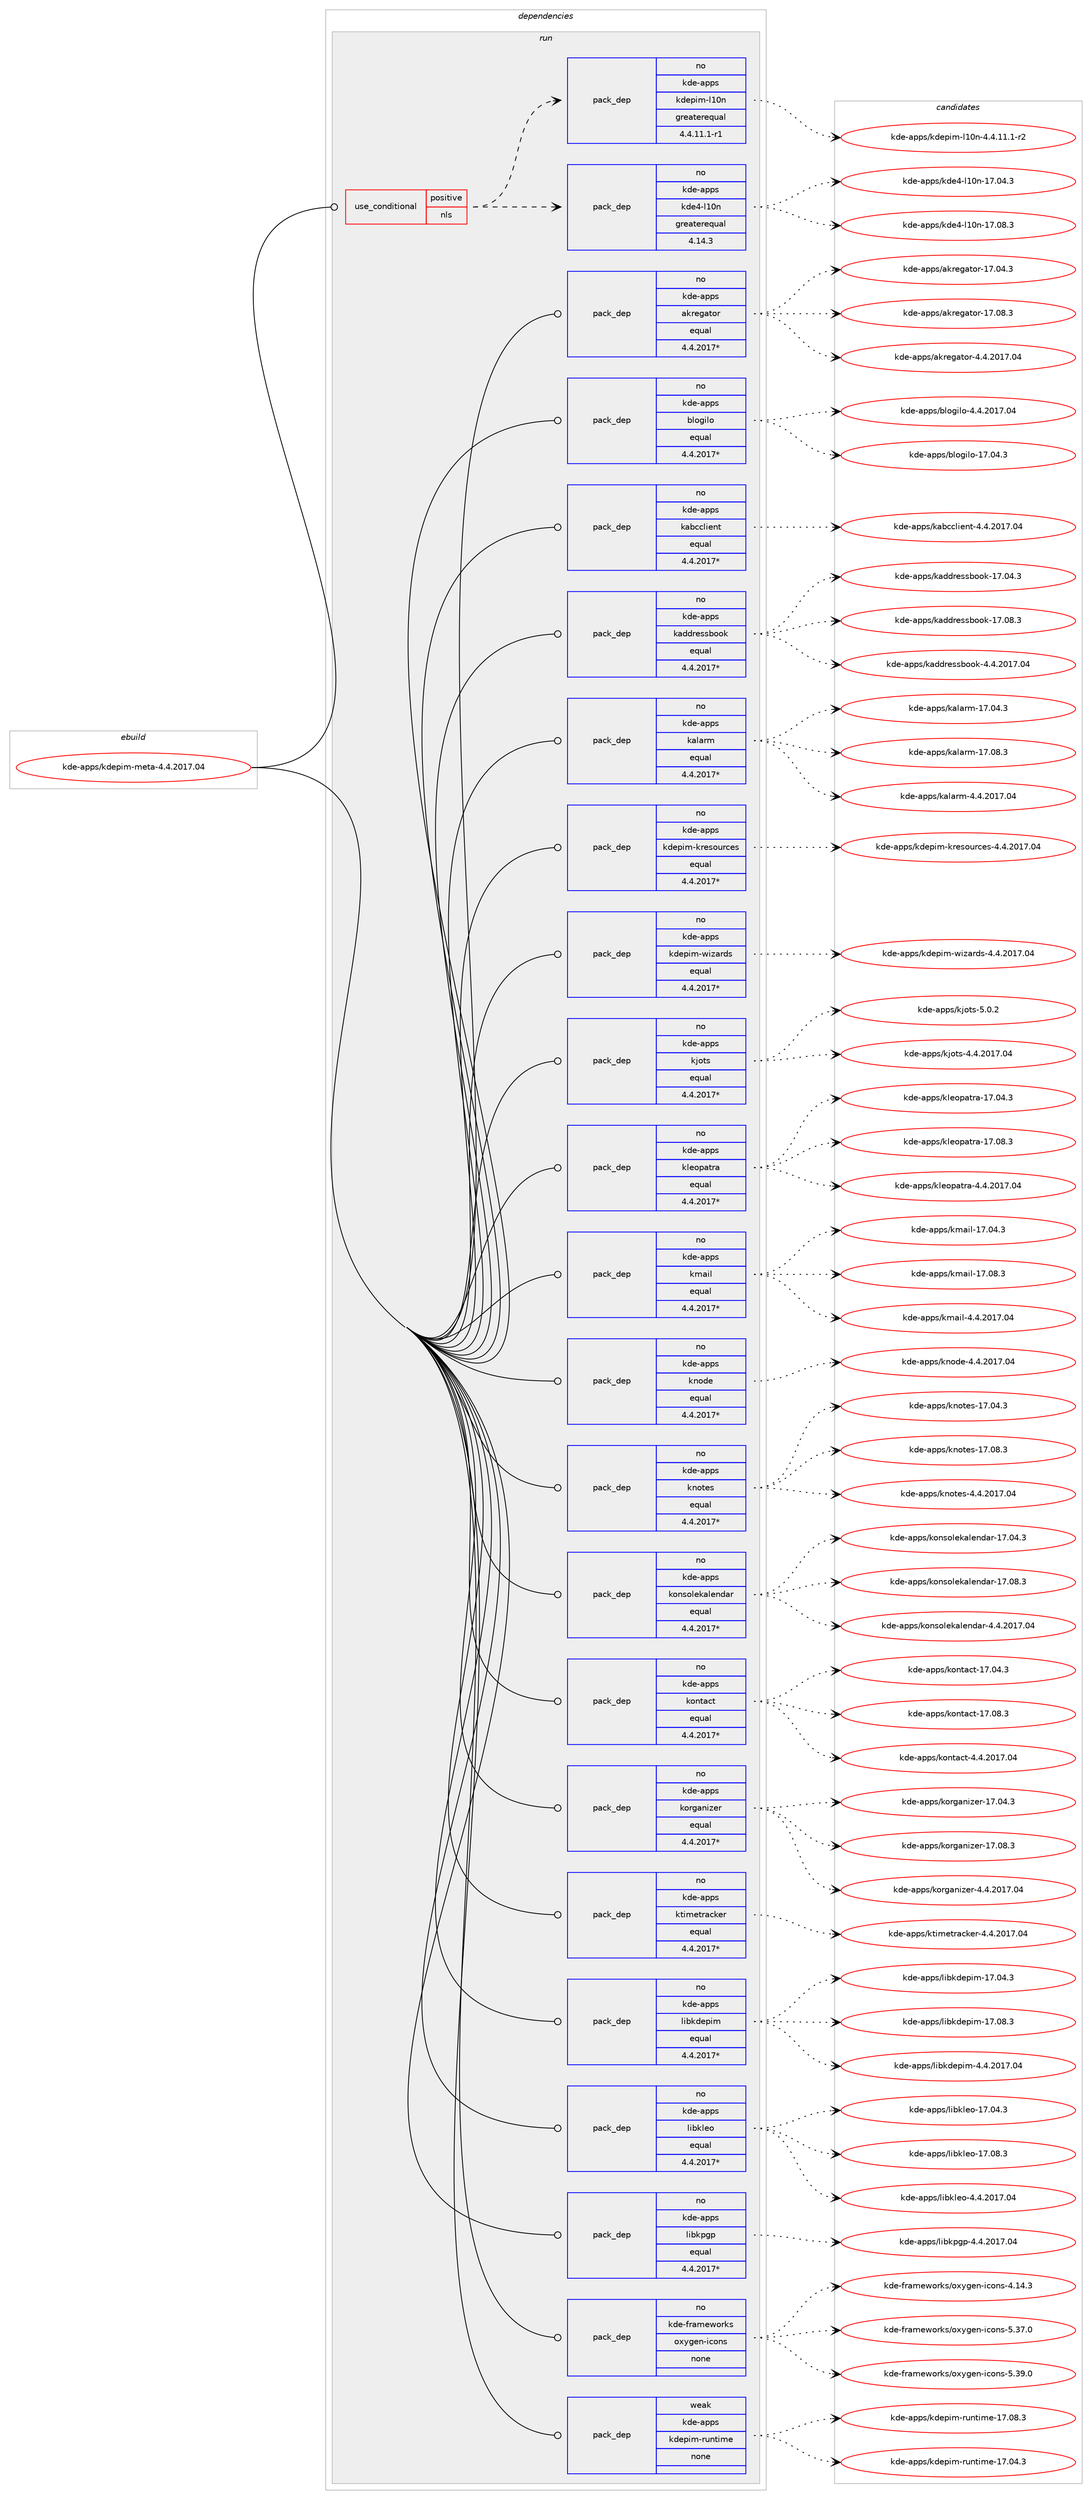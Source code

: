 digraph prolog {

# *************
# Graph options
# *************

newrank=true;
concentrate=true;
compound=true;
graph [rankdir=LR,fontname=Helvetica,fontsize=10,ranksep=1.5];#, ranksep=2.5, nodesep=0.2];
edge  [arrowhead=vee];
node  [fontname=Helvetica,fontsize=10];

# **********
# The ebuild
# **********

subgraph cluster_leftcol {
color=gray;
rank=same;
label=<<i>ebuild</i>>;
id [label="kde-apps/kdepim-meta-4.4.2017.04", color=red, width=4, href="../kde-apps/kdepim-meta-4.4.2017.04.svg"];
}

# ****************
# The dependencies
# ****************

subgraph cluster_midcol {
color=gray;
label=<<i>dependencies</i>>;
subgraph cluster_compile {
fillcolor="#eeeeee";
style=filled;
label=<<i>compile</i>>;
}
subgraph cluster_compileandrun {
fillcolor="#eeeeee";
style=filled;
label=<<i>compile and run</i>>;
}
subgraph cluster_run {
fillcolor="#eeeeee";
style=filled;
label=<<i>run</i>>;
subgraph cond82706 {
dependency318927 [label=<<TABLE BORDER="0" CELLBORDER="1" CELLSPACING="0" CELLPADDING="4"><TR><TD ROWSPAN="3" CELLPADDING="10">use_conditional</TD></TR><TR><TD>positive</TD></TR><TR><TD>nls</TD></TR></TABLE>>, shape=none, color=red];
subgraph pack231227 {
dependency318928 [label=<<TABLE BORDER="0" CELLBORDER="1" CELLSPACING="0" CELLPADDING="4" WIDTH="220"><TR><TD ROWSPAN="6" CELLPADDING="30">pack_dep</TD></TR><TR><TD WIDTH="110">no</TD></TR><TR><TD>kde-apps</TD></TR><TR><TD>kde4-l10n</TD></TR><TR><TD>greaterequal</TD></TR><TR><TD>4.14.3</TD></TR></TABLE>>, shape=none, color=blue];
}
dependency318927:e -> dependency318928:w [weight=20,style="dashed",arrowhead="vee"];
subgraph pack231228 {
dependency318929 [label=<<TABLE BORDER="0" CELLBORDER="1" CELLSPACING="0" CELLPADDING="4" WIDTH="220"><TR><TD ROWSPAN="6" CELLPADDING="30">pack_dep</TD></TR><TR><TD WIDTH="110">no</TD></TR><TR><TD>kde-apps</TD></TR><TR><TD>kdepim-l10n</TD></TR><TR><TD>greaterequal</TD></TR><TR><TD>4.4.11.1-r1</TD></TR></TABLE>>, shape=none, color=blue];
}
dependency318927:e -> dependency318929:w [weight=20,style="dashed",arrowhead="vee"];
}
id:e -> dependency318927:w [weight=20,style="solid",arrowhead="odot"];
subgraph pack231229 {
dependency318930 [label=<<TABLE BORDER="0" CELLBORDER="1" CELLSPACING="0" CELLPADDING="4" WIDTH="220"><TR><TD ROWSPAN="6" CELLPADDING="30">pack_dep</TD></TR><TR><TD WIDTH="110">no</TD></TR><TR><TD>kde-apps</TD></TR><TR><TD>akregator</TD></TR><TR><TD>equal</TD></TR><TR><TD>4.4.2017*</TD></TR></TABLE>>, shape=none, color=blue];
}
id:e -> dependency318930:w [weight=20,style="solid",arrowhead="odot"];
subgraph pack231230 {
dependency318931 [label=<<TABLE BORDER="0" CELLBORDER="1" CELLSPACING="0" CELLPADDING="4" WIDTH="220"><TR><TD ROWSPAN="6" CELLPADDING="30">pack_dep</TD></TR><TR><TD WIDTH="110">no</TD></TR><TR><TD>kde-apps</TD></TR><TR><TD>blogilo</TD></TR><TR><TD>equal</TD></TR><TR><TD>4.4.2017*</TD></TR></TABLE>>, shape=none, color=blue];
}
id:e -> dependency318931:w [weight=20,style="solid",arrowhead="odot"];
subgraph pack231231 {
dependency318932 [label=<<TABLE BORDER="0" CELLBORDER="1" CELLSPACING="0" CELLPADDING="4" WIDTH="220"><TR><TD ROWSPAN="6" CELLPADDING="30">pack_dep</TD></TR><TR><TD WIDTH="110">no</TD></TR><TR><TD>kde-apps</TD></TR><TR><TD>kabcclient</TD></TR><TR><TD>equal</TD></TR><TR><TD>4.4.2017*</TD></TR></TABLE>>, shape=none, color=blue];
}
id:e -> dependency318932:w [weight=20,style="solid",arrowhead="odot"];
subgraph pack231232 {
dependency318933 [label=<<TABLE BORDER="0" CELLBORDER="1" CELLSPACING="0" CELLPADDING="4" WIDTH="220"><TR><TD ROWSPAN="6" CELLPADDING="30">pack_dep</TD></TR><TR><TD WIDTH="110">no</TD></TR><TR><TD>kde-apps</TD></TR><TR><TD>kaddressbook</TD></TR><TR><TD>equal</TD></TR><TR><TD>4.4.2017*</TD></TR></TABLE>>, shape=none, color=blue];
}
id:e -> dependency318933:w [weight=20,style="solid",arrowhead="odot"];
subgraph pack231233 {
dependency318934 [label=<<TABLE BORDER="0" CELLBORDER="1" CELLSPACING="0" CELLPADDING="4" WIDTH="220"><TR><TD ROWSPAN="6" CELLPADDING="30">pack_dep</TD></TR><TR><TD WIDTH="110">no</TD></TR><TR><TD>kde-apps</TD></TR><TR><TD>kalarm</TD></TR><TR><TD>equal</TD></TR><TR><TD>4.4.2017*</TD></TR></TABLE>>, shape=none, color=blue];
}
id:e -> dependency318934:w [weight=20,style="solid",arrowhead="odot"];
subgraph pack231234 {
dependency318935 [label=<<TABLE BORDER="0" CELLBORDER="1" CELLSPACING="0" CELLPADDING="4" WIDTH="220"><TR><TD ROWSPAN="6" CELLPADDING="30">pack_dep</TD></TR><TR><TD WIDTH="110">no</TD></TR><TR><TD>kde-apps</TD></TR><TR><TD>kdepim-kresources</TD></TR><TR><TD>equal</TD></TR><TR><TD>4.4.2017*</TD></TR></TABLE>>, shape=none, color=blue];
}
id:e -> dependency318935:w [weight=20,style="solid",arrowhead="odot"];
subgraph pack231235 {
dependency318936 [label=<<TABLE BORDER="0" CELLBORDER="1" CELLSPACING="0" CELLPADDING="4" WIDTH="220"><TR><TD ROWSPAN="6" CELLPADDING="30">pack_dep</TD></TR><TR><TD WIDTH="110">no</TD></TR><TR><TD>kde-apps</TD></TR><TR><TD>kdepim-wizards</TD></TR><TR><TD>equal</TD></TR><TR><TD>4.4.2017*</TD></TR></TABLE>>, shape=none, color=blue];
}
id:e -> dependency318936:w [weight=20,style="solid",arrowhead="odot"];
subgraph pack231236 {
dependency318937 [label=<<TABLE BORDER="0" CELLBORDER="1" CELLSPACING="0" CELLPADDING="4" WIDTH="220"><TR><TD ROWSPAN="6" CELLPADDING="30">pack_dep</TD></TR><TR><TD WIDTH="110">no</TD></TR><TR><TD>kde-apps</TD></TR><TR><TD>kjots</TD></TR><TR><TD>equal</TD></TR><TR><TD>4.4.2017*</TD></TR></TABLE>>, shape=none, color=blue];
}
id:e -> dependency318937:w [weight=20,style="solid",arrowhead="odot"];
subgraph pack231237 {
dependency318938 [label=<<TABLE BORDER="0" CELLBORDER="1" CELLSPACING="0" CELLPADDING="4" WIDTH="220"><TR><TD ROWSPAN="6" CELLPADDING="30">pack_dep</TD></TR><TR><TD WIDTH="110">no</TD></TR><TR><TD>kde-apps</TD></TR><TR><TD>kleopatra</TD></TR><TR><TD>equal</TD></TR><TR><TD>4.4.2017*</TD></TR></TABLE>>, shape=none, color=blue];
}
id:e -> dependency318938:w [weight=20,style="solid",arrowhead="odot"];
subgraph pack231238 {
dependency318939 [label=<<TABLE BORDER="0" CELLBORDER="1" CELLSPACING="0" CELLPADDING="4" WIDTH="220"><TR><TD ROWSPAN="6" CELLPADDING="30">pack_dep</TD></TR><TR><TD WIDTH="110">no</TD></TR><TR><TD>kde-apps</TD></TR><TR><TD>kmail</TD></TR><TR><TD>equal</TD></TR><TR><TD>4.4.2017*</TD></TR></TABLE>>, shape=none, color=blue];
}
id:e -> dependency318939:w [weight=20,style="solid",arrowhead="odot"];
subgraph pack231239 {
dependency318940 [label=<<TABLE BORDER="0" CELLBORDER="1" CELLSPACING="0" CELLPADDING="4" WIDTH="220"><TR><TD ROWSPAN="6" CELLPADDING="30">pack_dep</TD></TR><TR><TD WIDTH="110">no</TD></TR><TR><TD>kde-apps</TD></TR><TR><TD>knode</TD></TR><TR><TD>equal</TD></TR><TR><TD>4.4.2017*</TD></TR></TABLE>>, shape=none, color=blue];
}
id:e -> dependency318940:w [weight=20,style="solid",arrowhead="odot"];
subgraph pack231240 {
dependency318941 [label=<<TABLE BORDER="0" CELLBORDER="1" CELLSPACING="0" CELLPADDING="4" WIDTH="220"><TR><TD ROWSPAN="6" CELLPADDING="30">pack_dep</TD></TR><TR><TD WIDTH="110">no</TD></TR><TR><TD>kde-apps</TD></TR><TR><TD>knotes</TD></TR><TR><TD>equal</TD></TR><TR><TD>4.4.2017*</TD></TR></TABLE>>, shape=none, color=blue];
}
id:e -> dependency318941:w [weight=20,style="solid",arrowhead="odot"];
subgraph pack231241 {
dependency318942 [label=<<TABLE BORDER="0" CELLBORDER="1" CELLSPACING="0" CELLPADDING="4" WIDTH="220"><TR><TD ROWSPAN="6" CELLPADDING="30">pack_dep</TD></TR><TR><TD WIDTH="110">no</TD></TR><TR><TD>kde-apps</TD></TR><TR><TD>konsolekalendar</TD></TR><TR><TD>equal</TD></TR><TR><TD>4.4.2017*</TD></TR></TABLE>>, shape=none, color=blue];
}
id:e -> dependency318942:w [weight=20,style="solid",arrowhead="odot"];
subgraph pack231242 {
dependency318943 [label=<<TABLE BORDER="0" CELLBORDER="1" CELLSPACING="0" CELLPADDING="4" WIDTH="220"><TR><TD ROWSPAN="6" CELLPADDING="30">pack_dep</TD></TR><TR><TD WIDTH="110">no</TD></TR><TR><TD>kde-apps</TD></TR><TR><TD>kontact</TD></TR><TR><TD>equal</TD></TR><TR><TD>4.4.2017*</TD></TR></TABLE>>, shape=none, color=blue];
}
id:e -> dependency318943:w [weight=20,style="solid",arrowhead="odot"];
subgraph pack231243 {
dependency318944 [label=<<TABLE BORDER="0" CELLBORDER="1" CELLSPACING="0" CELLPADDING="4" WIDTH="220"><TR><TD ROWSPAN="6" CELLPADDING="30">pack_dep</TD></TR><TR><TD WIDTH="110">no</TD></TR><TR><TD>kde-apps</TD></TR><TR><TD>korganizer</TD></TR><TR><TD>equal</TD></TR><TR><TD>4.4.2017*</TD></TR></TABLE>>, shape=none, color=blue];
}
id:e -> dependency318944:w [weight=20,style="solid",arrowhead="odot"];
subgraph pack231244 {
dependency318945 [label=<<TABLE BORDER="0" CELLBORDER="1" CELLSPACING="0" CELLPADDING="4" WIDTH="220"><TR><TD ROWSPAN="6" CELLPADDING="30">pack_dep</TD></TR><TR><TD WIDTH="110">no</TD></TR><TR><TD>kde-apps</TD></TR><TR><TD>ktimetracker</TD></TR><TR><TD>equal</TD></TR><TR><TD>4.4.2017*</TD></TR></TABLE>>, shape=none, color=blue];
}
id:e -> dependency318945:w [weight=20,style="solid",arrowhead="odot"];
subgraph pack231245 {
dependency318946 [label=<<TABLE BORDER="0" CELLBORDER="1" CELLSPACING="0" CELLPADDING="4" WIDTH="220"><TR><TD ROWSPAN="6" CELLPADDING="30">pack_dep</TD></TR><TR><TD WIDTH="110">no</TD></TR><TR><TD>kde-apps</TD></TR><TR><TD>libkdepim</TD></TR><TR><TD>equal</TD></TR><TR><TD>4.4.2017*</TD></TR></TABLE>>, shape=none, color=blue];
}
id:e -> dependency318946:w [weight=20,style="solid",arrowhead="odot"];
subgraph pack231246 {
dependency318947 [label=<<TABLE BORDER="0" CELLBORDER="1" CELLSPACING="0" CELLPADDING="4" WIDTH="220"><TR><TD ROWSPAN="6" CELLPADDING="30">pack_dep</TD></TR><TR><TD WIDTH="110">no</TD></TR><TR><TD>kde-apps</TD></TR><TR><TD>libkleo</TD></TR><TR><TD>equal</TD></TR><TR><TD>4.4.2017*</TD></TR></TABLE>>, shape=none, color=blue];
}
id:e -> dependency318947:w [weight=20,style="solid",arrowhead="odot"];
subgraph pack231247 {
dependency318948 [label=<<TABLE BORDER="0" CELLBORDER="1" CELLSPACING="0" CELLPADDING="4" WIDTH="220"><TR><TD ROWSPAN="6" CELLPADDING="30">pack_dep</TD></TR><TR><TD WIDTH="110">no</TD></TR><TR><TD>kde-apps</TD></TR><TR><TD>libkpgp</TD></TR><TR><TD>equal</TD></TR><TR><TD>4.4.2017*</TD></TR></TABLE>>, shape=none, color=blue];
}
id:e -> dependency318948:w [weight=20,style="solid",arrowhead="odot"];
subgraph pack231248 {
dependency318949 [label=<<TABLE BORDER="0" CELLBORDER="1" CELLSPACING="0" CELLPADDING="4" WIDTH="220"><TR><TD ROWSPAN="6" CELLPADDING="30">pack_dep</TD></TR><TR><TD WIDTH="110">no</TD></TR><TR><TD>kde-frameworks</TD></TR><TR><TD>oxygen-icons</TD></TR><TR><TD>none</TD></TR><TR><TD></TD></TR></TABLE>>, shape=none, color=blue];
}
id:e -> dependency318949:w [weight=20,style="solid",arrowhead="odot"];
subgraph pack231249 {
dependency318950 [label=<<TABLE BORDER="0" CELLBORDER="1" CELLSPACING="0" CELLPADDING="4" WIDTH="220"><TR><TD ROWSPAN="6" CELLPADDING="30">pack_dep</TD></TR><TR><TD WIDTH="110">weak</TD></TR><TR><TD>kde-apps</TD></TR><TR><TD>kdepim-runtime</TD></TR><TR><TD>none</TD></TR><TR><TD></TD></TR></TABLE>>, shape=none, color=blue];
}
id:e -> dependency318950:w [weight=20,style="solid",arrowhead="odot"];
}
}

# **************
# The candidates
# **************

subgraph cluster_choices {
rank=same;
color=gray;
label=<<i>candidates</i>>;

subgraph choice231227 {
color=black;
nodesep=1;
choice107100101459711211211547107100101524510849481104549554648524651 [label="kde-apps/kde4-l10n-17.04.3", color=red, width=4,href="../kde-apps/kde4-l10n-17.04.3.svg"];
choice107100101459711211211547107100101524510849481104549554648564651 [label="kde-apps/kde4-l10n-17.08.3", color=red, width=4,href="../kde-apps/kde4-l10n-17.08.3.svg"];
dependency318928:e -> choice107100101459711211211547107100101524510849481104549554648524651:w [style=dotted,weight="100"];
dependency318928:e -> choice107100101459711211211547107100101524510849481104549554648564651:w [style=dotted,weight="100"];
}
subgraph choice231228 {
color=black;
nodesep=1;
choice1071001014597112112115471071001011121051094510849481104552465246494946494511450 [label="kde-apps/kdepim-l10n-4.4.11.1-r2", color=red, width=4,href="../kde-apps/kdepim-l10n-4.4.11.1-r2.svg"];
dependency318929:e -> choice1071001014597112112115471071001011121051094510849481104552465246494946494511450:w [style=dotted,weight="100"];
}
subgraph choice231229 {
color=black;
nodesep=1;
choice10710010145971121121154797107114101103971161111144549554648524651 [label="kde-apps/akregator-17.04.3", color=red, width=4,href="../kde-apps/akregator-17.04.3.svg"];
choice10710010145971121121154797107114101103971161111144549554648564651 [label="kde-apps/akregator-17.08.3", color=red, width=4,href="../kde-apps/akregator-17.08.3.svg"];
choice1071001014597112112115479710711410110397116111114455246524650484955464852 [label="kde-apps/akregator-4.4.2017.04", color=red, width=4,href="../kde-apps/akregator-4.4.2017.04.svg"];
dependency318930:e -> choice10710010145971121121154797107114101103971161111144549554648524651:w [style=dotted,weight="100"];
dependency318930:e -> choice10710010145971121121154797107114101103971161111144549554648564651:w [style=dotted,weight="100"];
dependency318930:e -> choice1071001014597112112115479710711410110397116111114455246524650484955464852:w [style=dotted,weight="100"];
}
subgraph choice231230 {
color=black;
nodesep=1;
choice107100101459711211211547981081111031051081114549554648524651 [label="kde-apps/blogilo-17.04.3", color=red, width=4,href="../kde-apps/blogilo-17.04.3.svg"];
choice10710010145971121121154798108111103105108111455246524650484955464852 [label="kde-apps/blogilo-4.4.2017.04", color=red, width=4,href="../kde-apps/blogilo-4.4.2017.04.svg"];
dependency318931:e -> choice107100101459711211211547981081111031051081114549554648524651:w [style=dotted,weight="100"];
dependency318931:e -> choice10710010145971121121154798108111103105108111455246524650484955464852:w [style=dotted,weight="100"];
}
subgraph choice231231 {
color=black;
nodesep=1;
choice10710010145971121121154710797989999108105101110116455246524650484955464852 [label="kde-apps/kabcclient-4.4.2017.04", color=red, width=4,href="../kde-apps/kabcclient-4.4.2017.04.svg"];
dependency318932:e -> choice10710010145971121121154710797989999108105101110116455246524650484955464852:w [style=dotted,weight="100"];
}
subgraph choice231232 {
color=black;
nodesep=1;
choice10710010145971121121154710797100100114101115115981111111074549554648524651 [label="kde-apps/kaddressbook-17.04.3", color=red, width=4,href="../kde-apps/kaddressbook-17.04.3.svg"];
choice10710010145971121121154710797100100114101115115981111111074549554648564651 [label="kde-apps/kaddressbook-17.08.3", color=red, width=4,href="../kde-apps/kaddressbook-17.08.3.svg"];
choice1071001014597112112115471079710010011410111511598111111107455246524650484955464852 [label="kde-apps/kaddressbook-4.4.2017.04", color=red, width=4,href="../kde-apps/kaddressbook-4.4.2017.04.svg"];
dependency318933:e -> choice10710010145971121121154710797100100114101115115981111111074549554648524651:w [style=dotted,weight="100"];
dependency318933:e -> choice10710010145971121121154710797100100114101115115981111111074549554648564651:w [style=dotted,weight="100"];
dependency318933:e -> choice1071001014597112112115471079710010011410111511598111111107455246524650484955464852:w [style=dotted,weight="100"];
}
subgraph choice231233 {
color=black;
nodesep=1;
choice10710010145971121121154710797108971141094549554648524651 [label="kde-apps/kalarm-17.04.3", color=red, width=4,href="../kde-apps/kalarm-17.04.3.svg"];
choice10710010145971121121154710797108971141094549554648564651 [label="kde-apps/kalarm-17.08.3", color=red, width=4,href="../kde-apps/kalarm-17.08.3.svg"];
choice1071001014597112112115471079710897114109455246524650484955464852 [label="kde-apps/kalarm-4.4.2017.04", color=red, width=4,href="../kde-apps/kalarm-4.4.2017.04.svg"];
dependency318934:e -> choice10710010145971121121154710797108971141094549554648524651:w [style=dotted,weight="100"];
dependency318934:e -> choice10710010145971121121154710797108971141094549554648564651:w [style=dotted,weight="100"];
dependency318934:e -> choice1071001014597112112115471079710897114109455246524650484955464852:w [style=dotted,weight="100"];
}
subgraph choice231234 {
color=black;
nodesep=1;
choice1071001014597112112115471071001011121051094510711410111511111711499101115455246524650484955464852 [label="kde-apps/kdepim-kresources-4.4.2017.04", color=red, width=4,href="../kde-apps/kdepim-kresources-4.4.2017.04.svg"];
dependency318935:e -> choice1071001014597112112115471071001011121051094510711410111511111711499101115455246524650484955464852:w [style=dotted,weight="100"];
}
subgraph choice231235 {
color=black;
nodesep=1;
choice1071001014597112112115471071001011121051094511910512297114100115455246524650484955464852 [label="kde-apps/kdepim-wizards-4.4.2017.04", color=red, width=4,href="../kde-apps/kdepim-wizards-4.4.2017.04.svg"];
dependency318936:e -> choice1071001014597112112115471071001011121051094511910512297114100115455246524650484955464852:w [style=dotted,weight="100"];
}
subgraph choice231236 {
color=black;
nodesep=1;
choice107100101459711211211547107106111116115455246524650484955464852 [label="kde-apps/kjots-4.4.2017.04", color=red, width=4,href="../kde-apps/kjots-4.4.2017.04.svg"];
choice107100101459711211211547107106111116115455346484650 [label="kde-apps/kjots-5.0.2", color=red, width=4,href="../kde-apps/kjots-5.0.2.svg"];
dependency318937:e -> choice107100101459711211211547107106111116115455246524650484955464852:w [style=dotted,weight="100"];
dependency318937:e -> choice107100101459711211211547107106111116115455346484650:w [style=dotted,weight="100"];
}
subgraph choice231237 {
color=black;
nodesep=1;
choice10710010145971121121154710710810111111297116114974549554648524651 [label="kde-apps/kleopatra-17.04.3", color=red, width=4,href="../kde-apps/kleopatra-17.04.3.svg"];
choice10710010145971121121154710710810111111297116114974549554648564651 [label="kde-apps/kleopatra-17.08.3", color=red, width=4,href="../kde-apps/kleopatra-17.08.3.svg"];
choice1071001014597112112115471071081011111129711611497455246524650484955464852 [label="kde-apps/kleopatra-4.4.2017.04", color=red, width=4,href="../kde-apps/kleopatra-4.4.2017.04.svg"];
dependency318938:e -> choice10710010145971121121154710710810111111297116114974549554648524651:w [style=dotted,weight="100"];
dependency318938:e -> choice10710010145971121121154710710810111111297116114974549554648564651:w [style=dotted,weight="100"];
dependency318938:e -> choice1071001014597112112115471071081011111129711611497455246524650484955464852:w [style=dotted,weight="100"];
}
subgraph choice231238 {
color=black;
nodesep=1;
choice107100101459711211211547107109971051084549554648524651 [label="kde-apps/kmail-17.04.3", color=red, width=4,href="../kde-apps/kmail-17.04.3.svg"];
choice107100101459711211211547107109971051084549554648564651 [label="kde-apps/kmail-17.08.3", color=red, width=4,href="../kde-apps/kmail-17.08.3.svg"];
choice10710010145971121121154710710997105108455246524650484955464852 [label="kde-apps/kmail-4.4.2017.04", color=red, width=4,href="../kde-apps/kmail-4.4.2017.04.svg"];
dependency318939:e -> choice107100101459711211211547107109971051084549554648524651:w [style=dotted,weight="100"];
dependency318939:e -> choice107100101459711211211547107109971051084549554648564651:w [style=dotted,weight="100"];
dependency318939:e -> choice10710010145971121121154710710997105108455246524650484955464852:w [style=dotted,weight="100"];
}
subgraph choice231239 {
color=black;
nodesep=1;
choice107100101459711211211547107110111100101455246524650484955464852 [label="kde-apps/knode-4.4.2017.04", color=red, width=4,href="../kde-apps/knode-4.4.2017.04.svg"];
dependency318940:e -> choice107100101459711211211547107110111100101455246524650484955464852:w [style=dotted,weight="100"];
}
subgraph choice231240 {
color=black;
nodesep=1;
choice1071001014597112112115471071101111161011154549554648524651 [label="kde-apps/knotes-17.04.3", color=red, width=4,href="../kde-apps/knotes-17.04.3.svg"];
choice1071001014597112112115471071101111161011154549554648564651 [label="kde-apps/knotes-17.08.3", color=red, width=4,href="../kde-apps/knotes-17.08.3.svg"];
choice107100101459711211211547107110111116101115455246524650484955464852 [label="kde-apps/knotes-4.4.2017.04", color=red, width=4,href="../kde-apps/knotes-4.4.2017.04.svg"];
dependency318941:e -> choice1071001014597112112115471071101111161011154549554648524651:w [style=dotted,weight="100"];
dependency318941:e -> choice1071001014597112112115471071101111161011154549554648564651:w [style=dotted,weight="100"];
dependency318941:e -> choice107100101459711211211547107110111116101115455246524650484955464852:w [style=dotted,weight="100"];
}
subgraph choice231241 {
color=black;
nodesep=1;
choice10710010145971121121154710711111011511110810110797108101110100971144549554648524651 [label="kde-apps/konsolekalendar-17.04.3", color=red, width=4,href="../kde-apps/konsolekalendar-17.04.3.svg"];
choice10710010145971121121154710711111011511110810110797108101110100971144549554648564651 [label="kde-apps/konsolekalendar-17.08.3", color=red, width=4,href="../kde-apps/konsolekalendar-17.08.3.svg"];
choice1071001014597112112115471071111101151111081011079710810111010097114455246524650484955464852 [label="kde-apps/konsolekalendar-4.4.2017.04", color=red, width=4,href="../kde-apps/konsolekalendar-4.4.2017.04.svg"];
dependency318942:e -> choice10710010145971121121154710711111011511110810110797108101110100971144549554648524651:w [style=dotted,weight="100"];
dependency318942:e -> choice10710010145971121121154710711111011511110810110797108101110100971144549554648564651:w [style=dotted,weight="100"];
dependency318942:e -> choice1071001014597112112115471071111101151111081011079710810111010097114455246524650484955464852:w [style=dotted,weight="100"];
}
subgraph choice231242 {
color=black;
nodesep=1;
choice10710010145971121121154710711111011697991164549554648524651 [label="kde-apps/kontact-17.04.3", color=red, width=4,href="../kde-apps/kontact-17.04.3.svg"];
choice10710010145971121121154710711111011697991164549554648564651 [label="kde-apps/kontact-17.08.3", color=red, width=4,href="../kde-apps/kontact-17.08.3.svg"];
choice1071001014597112112115471071111101169799116455246524650484955464852 [label="kde-apps/kontact-4.4.2017.04", color=red, width=4,href="../kde-apps/kontact-4.4.2017.04.svg"];
dependency318943:e -> choice10710010145971121121154710711111011697991164549554648524651:w [style=dotted,weight="100"];
dependency318943:e -> choice10710010145971121121154710711111011697991164549554648564651:w [style=dotted,weight="100"];
dependency318943:e -> choice1071001014597112112115471071111101169799116455246524650484955464852:w [style=dotted,weight="100"];
}
subgraph choice231243 {
color=black;
nodesep=1;
choice107100101459711211211547107111114103971101051221011144549554648524651 [label="kde-apps/korganizer-17.04.3", color=red, width=4,href="../kde-apps/korganizer-17.04.3.svg"];
choice107100101459711211211547107111114103971101051221011144549554648564651 [label="kde-apps/korganizer-17.08.3", color=red, width=4,href="../kde-apps/korganizer-17.08.3.svg"];
choice10710010145971121121154710711111410397110105122101114455246524650484955464852 [label="kde-apps/korganizer-4.4.2017.04", color=red, width=4,href="../kde-apps/korganizer-4.4.2017.04.svg"];
dependency318944:e -> choice107100101459711211211547107111114103971101051221011144549554648524651:w [style=dotted,weight="100"];
dependency318944:e -> choice107100101459711211211547107111114103971101051221011144549554648564651:w [style=dotted,weight="100"];
dependency318944:e -> choice10710010145971121121154710711111410397110105122101114455246524650484955464852:w [style=dotted,weight="100"];
}
subgraph choice231244 {
color=black;
nodesep=1;
choice1071001014597112112115471071161051091011161149799107101114455246524650484955464852 [label="kde-apps/ktimetracker-4.4.2017.04", color=red, width=4,href="../kde-apps/ktimetracker-4.4.2017.04.svg"];
dependency318945:e -> choice1071001014597112112115471071161051091011161149799107101114455246524650484955464852:w [style=dotted,weight="100"];
}
subgraph choice231245 {
color=black;
nodesep=1;
choice107100101459711211211547108105981071001011121051094549554648524651 [label="kde-apps/libkdepim-17.04.3", color=red, width=4,href="../kde-apps/libkdepim-17.04.3.svg"];
choice107100101459711211211547108105981071001011121051094549554648564651 [label="kde-apps/libkdepim-17.08.3", color=red, width=4,href="../kde-apps/libkdepim-17.08.3.svg"];
choice10710010145971121121154710810598107100101112105109455246524650484955464852 [label="kde-apps/libkdepim-4.4.2017.04", color=red, width=4,href="../kde-apps/libkdepim-4.4.2017.04.svg"];
dependency318946:e -> choice107100101459711211211547108105981071001011121051094549554648524651:w [style=dotted,weight="100"];
dependency318946:e -> choice107100101459711211211547108105981071001011121051094549554648564651:w [style=dotted,weight="100"];
dependency318946:e -> choice10710010145971121121154710810598107100101112105109455246524650484955464852:w [style=dotted,weight="100"];
}
subgraph choice231246 {
color=black;
nodesep=1;
choice107100101459711211211547108105981071081011114549554648524651 [label="kde-apps/libkleo-17.04.3", color=red, width=4,href="../kde-apps/libkleo-17.04.3.svg"];
choice107100101459711211211547108105981071081011114549554648564651 [label="kde-apps/libkleo-17.08.3", color=red, width=4,href="../kde-apps/libkleo-17.08.3.svg"];
choice10710010145971121121154710810598107108101111455246524650484955464852 [label="kde-apps/libkleo-4.4.2017.04", color=red, width=4,href="../kde-apps/libkleo-4.4.2017.04.svg"];
dependency318947:e -> choice107100101459711211211547108105981071081011114549554648524651:w [style=dotted,weight="100"];
dependency318947:e -> choice107100101459711211211547108105981071081011114549554648564651:w [style=dotted,weight="100"];
dependency318947:e -> choice10710010145971121121154710810598107108101111455246524650484955464852:w [style=dotted,weight="100"];
}
subgraph choice231247 {
color=black;
nodesep=1;
choice10710010145971121121154710810598107112103112455246524650484955464852 [label="kde-apps/libkpgp-4.4.2017.04", color=red, width=4,href="../kde-apps/libkpgp-4.4.2017.04.svg"];
dependency318948:e -> choice10710010145971121121154710810598107112103112455246524650484955464852:w [style=dotted,weight="100"];
}
subgraph choice231248 {
color=black;
nodesep=1;
choice107100101451021149710910111911111410711547111120121103101110451059911111011545524649524651 [label="kde-frameworks/oxygen-icons-4.14.3", color=red, width=4,href="../kde-frameworks/oxygen-icons-4.14.3.svg"];
choice107100101451021149710910111911111410711547111120121103101110451059911111011545534651554648 [label="kde-frameworks/oxygen-icons-5.37.0", color=red, width=4,href="../kde-frameworks/oxygen-icons-5.37.0.svg"];
choice107100101451021149710910111911111410711547111120121103101110451059911111011545534651574648 [label="kde-frameworks/oxygen-icons-5.39.0", color=red, width=4,href="../kde-frameworks/oxygen-icons-5.39.0.svg"];
dependency318949:e -> choice107100101451021149710910111911111410711547111120121103101110451059911111011545524649524651:w [style=dotted,weight="100"];
dependency318949:e -> choice107100101451021149710910111911111410711547111120121103101110451059911111011545534651554648:w [style=dotted,weight="100"];
dependency318949:e -> choice107100101451021149710910111911111410711547111120121103101110451059911111011545534651574648:w [style=dotted,weight="100"];
}
subgraph choice231249 {
color=black;
nodesep=1;
choice107100101459711211211547107100101112105109451141171101161051091014549554648524651 [label="kde-apps/kdepim-runtime-17.04.3", color=red, width=4,href="../kde-apps/kdepim-runtime-17.04.3.svg"];
choice107100101459711211211547107100101112105109451141171101161051091014549554648564651 [label="kde-apps/kdepim-runtime-17.08.3", color=red, width=4,href="../kde-apps/kdepim-runtime-17.08.3.svg"];
dependency318950:e -> choice107100101459711211211547107100101112105109451141171101161051091014549554648524651:w [style=dotted,weight="100"];
dependency318950:e -> choice107100101459711211211547107100101112105109451141171101161051091014549554648564651:w [style=dotted,weight="100"];
}
}

}
